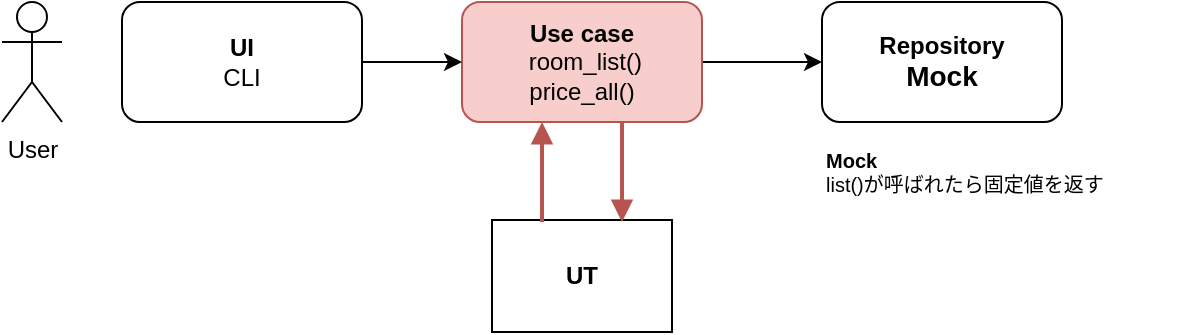 <mxfile>
    <diagram name="test_usecase" id="wWi6eMNq2vjuYMSVd9uw">
        <mxGraphModel dx="1061" dy="1169" grid="1" gridSize="10" guides="1" tooltips="1" connect="1" arrows="1" fold="1" page="1" pageScale="1" pageWidth="827" pageHeight="1169" math="0" shadow="0">
            <root>
                <mxCell id="ATrB6RW2ctR1J46a8i9--0"/>
                <mxCell id="ATrB6RW2ctR1J46a8i9--1" parent="ATrB6RW2ctR1J46a8i9--0"/>
                <mxCell id="ATrB6RW2ctR1J46a8i9--2" value="User" style="shape=umlActor;verticalLabelPosition=bottom;verticalAlign=top;html=1;outlineConnect=0;" vertex="1" parent="ATrB6RW2ctR1J46a8i9--1">
                    <mxGeometry x="10" y="10" width="30" height="60" as="geometry"/>
                </mxCell>
                <mxCell id="ATrB6RW2ctR1J46a8i9--6" style="edgeStyle=none;html=1;entryX=0;entryY=0.5;entryDx=0;entryDy=0;" edge="1" parent="ATrB6RW2ctR1J46a8i9--1" source="ATrB6RW2ctR1J46a8i9--7" target="ATrB6RW2ctR1J46a8i9--10">
                    <mxGeometry relative="1" as="geometry"/>
                </mxCell>
                <mxCell id="ATrB6RW2ctR1J46a8i9--7" value="&lt;b&gt;Use case&lt;/b&gt;&lt;br&gt;&amp;nbsp;room_list()&lt;br&gt;price_all()" style="rounded=1;whiteSpace=wrap;html=1;fillColor=#f8cecc;strokeColor=#b85450;" vertex="1" parent="ATrB6RW2ctR1J46a8i9--1">
                    <mxGeometry x="240" y="10" width="120" height="60" as="geometry"/>
                </mxCell>
                <mxCell id="ATrB6RW2ctR1J46a8i9--10" value="&lt;b&gt;Repository&lt;/b&gt;&lt;br&gt;&lt;font style=&quot;font-size: 14px;&quot;&gt;&lt;b&gt;Mock&lt;/b&gt;&lt;/font&gt;" style="rounded=1;whiteSpace=wrap;html=1;" vertex="1" parent="ATrB6RW2ctR1J46a8i9--1">
                    <mxGeometry x="420" y="10" width="120" height="60" as="geometry"/>
                </mxCell>
                <mxCell id="ATrB6RW2ctR1J46a8i9--11" value="" style="edgeStyle=none;html=1;startArrow=none;startFill=0;endArrow=classic;endFill=1;" edge="1" parent="ATrB6RW2ctR1J46a8i9--1" source="ATrB6RW2ctR1J46a8i9--13" target="ATrB6RW2ctR1J46a8i9--7">
                    <mxGeometry relative="1" as="geometry"/>
                </mxCell>
                <mxCell id="ATrB6RW2ctR1J46a8i9--13" value="&lt;b&gt;UI&lt;br&gt;&lt;/b&gt;CLI" style="rounded=1;whiteSpace=wrap;html=1;" vertex="1" parent="ATrB6RW2ctR1J46a8i9--1">
                    <mxGeometry x="70" y="10" width="120" height="60" as="geometry"/>
                </mxCell>
                <mxCell id="ATrB6RW2ctR1J46a8i9--32" value="&lt;b&gt;UT&lt;/b&gt;" style="rounded=0;whiteSpace=wrap;html=1;fontSize=12;fillColor=none;" vertex="1" parent="ATrB6RW2ctR1J46a8i9--1">
                    <mxGeometry x="255" y="119" width="90" height="56" as="geometry"/>
                </mxCell>
                <mxCell id="ATrB6RW2ctR1J46a8i9--34" value="" style="endArrow=block;html=1;fontSize=12;endFill=1;strokeWidth=2;fillColor=#f8cecc;strokeColor=#b85450;" edge="1" parent="ATrB6RW2ctR1J46a8i9--1">
                    <mxGeometry width="50" height="50" relative="1" as="geometry">
                        <mxPoint x="280" y="120" as="sourcePoint"/>
                        <mxPoint x="280" y="70" as="targetPoint"/>
                    </mxGeometry>
                </mxCell>
                <mxCell id="3wC3QGF9N3DyDC71SmnC-1" value="" style="endArrow=none;html=1;fontSize=12;endFill=0;strokeWidth=2;fillColor=#f8cecc;strokeColor=#b85450;startArrow=block;startFill=1;" edge="1" parent="ATrB6RW2ctR1J46a8i9--1">
                    <mxGeometry width="50" height="50" relative="1" as="geometry">
                        <mxPoint x="320" y="120" as="sourcePoint"/>
                        <mxPoint x="320" y="70" as="targetPoint"/>
                    </mxGeometry>
                </mxCell>
                <mxCell id="yNdUPYeuLznMamXGMDb6-0" value="&lt;b&gt;Mock&lt;br&gt;&lt;/b&gt;list()が呼ばれたら固定値を返す" style="text;html=1;strokeColor=none;fillColor=none;align=left;verticalAlign=middle;whiteSpace=wrap;rounded=0;fontSize=10;" vertex="1" parent="ATrB6RW2ctR1J46a8i9--1">
                    <mxGeometry x="420" y="80" width="180" height="30" as="geometry"/>
                </mxCell>
            </root>
        </mxGraphModel>
    </diagram>
    <diagram name="test" id="PuspWn44-Ab7uIsciziT">
        <mxGraphModel dx="965" dy="1063" grid="1" gridSize="10" guides="1" tooltips="1" connect="1" arrows="1" fold="1" page="1" pageScale="1" pageWidth="827" pageHeight="1169" math="0" shadow="0">
            <root>
                <mxCell id="Yg122bkpTxCoB6np4cLm-0"/>
                <mxCell id="Yg122bkpTxCoB6np4cLm-1" parent="Yg122bkpTxCoB6np4cLm-0"/>
                <mxCell id="Yg122bkpTxCoB6np4cLm-2" value="User" style="shape=umlActor;verticalLabelPosition=bottom;verticalAlign=top;html=1;outlineConnect=0;" vertex="1" parent="Yg122bkpTxCoB6np4cLm-1">
                    <mxGeometry x="10" y="10" width="30" height="60" as="geometry"/>
                </mxCell>
                <mxCell id="Yg122bkpTxCoB6np4cLm-3" style="edgeStyle=none;html=1;entryX=0.5;entryY=1;entryDx=0;entryDy=0;endArrow=block;endFill=0;" edge="1" parent="Yg122bkpTxCoB6np4cLm-1" source="Yg122bkpTxCoB6np4cLm-5" target="Yg122bkpTxCoB6np4cLm-10">
                    <mxGeometry relative="1" as="geometry"/>
                </mxCell>
                <mxCell id="Yg122bkpTxCoB6np4cLm-4" value="" style="edgeStyle=none;html=1;endArrow=none;endFill=0;startArrow=none;startFill=0;entryX=0;entryY=0.5;entryDx=0;entryDy=0;entryPerimeter=0;" edge="1" parent="Yg122bkpTxCoB6np4cLm-1" source="Yg122bkpTxCoB6np4cLm-5" target="Yg122bkpTxCoB6np4cLm-15">
                    <mxGeometry relative="1" as="geometry">
                        <mxPoint x="600" y="140" as="targetPoint"/>
                    </mxGeometry>
                </mxCell>
                <mxCell id="Yg122bkpTxCoB6np4cLm-5" value="&lt;b&gt;&amp;nbsp;Repository&lt;/b&gt;&lt;br&gt;list()&lt;br&gt;add()" style="rounded=1;whiteSpace=wrap;html=1;fillColor=#f8cecc;strokeColor=#b85450;" vertex="1" parent="Yg122bkpTxCoB6np4cLm-1">
                    <mxGeometry x="420" y="110" width="120" height="60" as="geometry"/>
                </mxCell>
                <mxCell id="Yg122bkpTxCoB6np4cLm-6" style="edgeStyle=none;html=1;entryX=0;entryY=0.5;entryDx=0;entryDy=0;" edge="1" parent="Yg122bkpTxCoB6np4cLm-1" source="Yg122bkpTxCoB6np4cLm-7" target="Yg122bkpTxCoB6np4cLm-10">
                    <mxGeometry relative="1" as="geometry"/>
                </mxCell>
                <mxCell id="Yg122bkpTxCoB6np4cLm-7" value="&lt;b&gt;Use case&lt;/b&gt;&lt;br&gt;&amp;nbsp;room_list()&lt;br&gt;price_all()" style="rounded=1;whiteSpace=wrap;html=1;" vertex="1" parent="Yg122bkpTxCoB6np4cLm-1">
                    <mxGeometry x="240" y="10" width="120" height="60" as="geometry"/>
                </mxCell>
                <mxCell id="Yg122bkpTxCoB6np4cLm-10" value="&lt;b&gt;&amp;lt;Interface&amp;gt;&amp;nbsp;&lt;br&gt;Repository&lt;/b&gt;&lt;br&gt;list()&lt;br&gt;add()" style="rounded=1;whiteSpace=wrap;html=1;" vertex="1" parent="Yg122bkpTxCoB6np4cLm-1">
                    <mxGeometry x="420" y="10" width="120" height="60" as="geometry"/>
                </mxCell>
                <mxCell id="Yg122bkpTxCoB6np4cLm-11" value="" style="edgeStyle=none;html=1;startArrow=none;startFill=0;endArrow=classic;endFill=1;" edge="1" parent="Yg122bkpTxCoB6np4cLm-1" source="Yg122bkpTxCoB6np4cLm-13" target="Yg122bkpTxCoB6np4cLm-7">
                    <mxGeometry relative="1" as="geometry"/>
                </mxCell>
                <mxCell id="Yg122bkpTxCoB6np4cLm-12" value="" style="rounded=0;whiteSpace=wrap;html=1;fillColor=none;dashed=1;" vertex="1" parent="Yg122bkpTxCoB6np4cLm-1">
                    <mxGeometry x="400" y="90" width="320" height="100" as="geometry"/>
                </mxCell>
                <mxCell id="Yg122bkpTxCoB6np4cLm-13" value="&lt;b&gt;UI&lt;br&gt;&lt;/b&gt;CLI" style="rounded=1;whiteSpace=wrap;html=1;" vertex="1" parent="Yg122bkpTxCoB6np4cLm-1">
                    <mxGeometry x="70" y="10" width="120" height="60" as="geometry"/>
                </mxCell>
                <mxCell id="Yg122bkpTxCoB6np4cLm-14" value="&lt;font style=&quot;font-size: 10px;&quot;&gt;Storage&lt;/font&gt;" style="text;html=1;strokeColor=none;fillColor=none;align=left;verticalAlign=top;whiteSpace=wrap;rounded=0;dashed=1;spacing=0;" vertex="1" parent="Yg122bkpTxCoB6np4cLm-1">
                    <mxGeometry x="402" y="86" width="130" height="30" as="geometry"/>
                </mxCell>
                <mxCell id="Yg122bkpTxCoB6np4cLm-15" value="Python&lt;br&gt;List" style="shape=note;whiteSpace=wrap;html=1;backgroundOutline=1;darkOpacity=0.05;fontSize=10;fillColor=none;size=14;" vertex="1" parent="Yg122bkpTxCoB6np4cLm-1">
                    <mxGeometry x="610" y="115" width="80" height="50" as="geometry"/>
                </mxCell>
                <mxCell id="9Zfn535-dZ_lmKa3O5yN-4" value="&lt;b&gt;UT&lt;/b&gt;" style="rounded=0;whiteSpace=wrap;html=1;fontSize=12;fillColor=none;" vertex="1" parent="Yg122bkpTxCoB6np4cLm-1">
                    <mxGeometry x="270" y="116" width="90" height="56" as="geometry"/>
                </mxCell>
                <mxCell id="9Zfn535-dZ_lmKa3O5yN-6" value="" style="endArrow=none;html=1;fontSize=12;entryX=0.063;entryY=0.7;entryDx=0;entryDy=0;entryPerimeter=0;endFill=0;startArrow=block;startFill=1;strokeWidth=2;fillColor=#f8cecc;strokeColor=#b85450;" edge="1" parent="Yg122bkpTxCoB6np4cLm-1" target="Yg122bkpTxCoB6np4cLm-12">
                    <mxGeometry width="50" height="50" relative="1" as="geometry">
                        <mxPoint x="360" y="160" as="sourcePoint"/>
                        <mxPoint x="399.92" y="160" as="targetPoint"/>
                    </mxGeometry>
                </mxCell>
                <mxCell id="9Zfn535-dZ_lmKa3O5yN-7" value="" style="endArrow=block;html=1;fontSize=12;entryX=0.063;entryY=0.7;entryDx=0;entryDy=0;entryPerimeter=0;endFill=1;strokeWidth=2;fillColor=#f8cecc;strokeColor=#b85450;" edge="1" parent="Yg122bkpTxCoB6np4cLm-1">
                    <mxGeometry width="50" height="50" relative="1" as="geometry">
                        <mxPoint x="360" y="130" as="sourcePoint"/>
                        <mxPoint x="420.16" y="130" as="targetPoint"/>
                    </mxGeometry>
                </mxCell>
            </root>
        </mxGraphModel>
    </diagram>
    <diagram name="Copy of Page-1" id="FLyr8c3u-lGxUgxWt9Q9">
        <mxGraphModel dx="1061" dy="1169" grid="1" gridSize="10" guides="1" tooltips="1" connect="1" arrows="1" fold="1" page="1" pageScale="1" pageWidth="827" pageHeight="1169" math="0" shadow="0">
            <root>
                <mxCell id="ORdTm1MxyjHuny5dtfXB-0"/>
                <mxCell id="ORdTm1MxyjHuny5dtfXB-1" parent="ORdTm1MxyjHuny5dtfXB-0"/>
                <mxCell id="ORdTm1MxyjHuny5dtfXB-2" value="User" style="shape=umlActor;verticalLabelPosition=bottom;verticalAlign=top;html=1;outlineConnect=0;" vertex="1" parent="ORdTm1MxyjHuny5dtfXB-1">
                    <mxGeometry x="10" y="10" width="30" height="60" as="geometry"/>
                </mxCell>
                <mxCell id="ORdTm1MxyjHuny5dtfXB-3" style="edgeStyle=none;html=1;endArrow=block;endFill=0;" edge="1" parent="ORdTm1MxyjHuny5dtfXB-1" source="ORdTm1MxyjHuny5dtfXB-5">
                    <mxGeometry relative="1" as="geometry">
                        <mxPoint x="480" y="70" as="targetPoint"/>
                    </mxGeometry>
                </mxCell>
                <mxCell id="ORdTm1MxyjHuny5dtfXB-4" value="" style="edgeStyle=none;html=1;endArrow=none;endFill=0;startArrow=none;startFill=0;entryX=0;entryY=0.5;entryDx=0;entryDy=0;entryPerimeter=0;" edge="1" parent="ORdTm1MxyjHuny5dtfXB-1" source="ORdTm1MxyjHuny5dtfXB-5" target="ORdTm1MxyjHuny5dtfXB-15">
                    <mxGeometry relative="1" as="geometry">
                        <mxPoint x="680" y="142" as="targetPoint"/>
                    </mxGeometry>
                </mxCell>
                <mxCell id="ORdTm1MxyjHuny5dtfXB-5" value="&lt;b&gt;&amp;nbsp;Repository&lt;/b&gt;&lt;br&gt;list()&lt;br&gt;add()" style="rounded=1;whiteSpace=wrap;html=1;" vertex="1" parent="ORdTm1MxyjHuny5dtfXB-1">
                    <mxGeometry x="500" y="112" width="120" height="60" as="geometry"/>
                </mxCell>
                <mxCell id="ORdTm1MxyjHuny5dtfXB-6" style="edgeStyle=none;html=1;entryX=0;entryY=0.5;entryDx=0;entryDy=0;" edge="1" parent="ORdTm1MxyjHuny5dtfXB-1" source="ORdTm1MxyjHuny5dtfXB-7" target="ORdTm1MxyjHuny5dtfXB-10">
                    <mxGeometry relative="1" as="geometry"/>
                </mxCell>
                <mxCell id="ORdTm1MxyjHuny5dtfXB-7" value="&lt;b&gt;Use case&lt;/b&gt;&lt;br&gt;&amp;nbsp;room_list()&lt;br&gt;price_all()" style="rounded=1;whiteSpace=wrap;html=1;" vertex="1" parent="ORdTm1MxyjHuny5dtfXB-1">
                    <mxGeometry x="240" y="10" width="120" height="60" as="geometry"/>
                </mxCell>
                <mxCell id="ORdTm1MxyjHuny5dtfXB-10" value="&lt;b&gt;&amp;lt;Interface&amp;gt;&amp;nbsp;&lt;br&gt;Repository&lt;/b&gt;&lt;br&gt;list()&lt;br&gt;add()" style="rounded=1;whiteSpace=wrap;html=1;" vertex="1" parent="ORdTm1MxyjHuny5dtfXB-1">
                    <mxGeometry x="420" y="10" width="120" height="60" as="geometry"/>
                </mxCell>
                <mxCell id="ORdTm1MxyjHuny5dtfXB-11" value="" style="edgeStyle=none;html=1;startArrow=none;startFill=0;endArrow=classic;endFill=1;" edge="1" parent="ORdTm1MxyjHuny5dtfXB-1" source="ORdTm1MxyjHuny5dtfXB-13" target="ORdTm1MxyjHuny5dtfXB-7">
                    <mxGeometry relative="1" as="geometry"/>
                </mxCell>
                <mxCell id="ORdTm1MxyjHuny5dtfXB-12" value="" style="rounded=0;whiteSpace=wrap;html=1;fillColor=none;dashed=1;" vertex="1" parent="ORdTm1MxyjHuny5dtfXB-1">
                    <mxGeometry x="480" y="92" width="320" height="100" as="geometry"/>
                </mxCell>
                <mxCell id="ORdTm1MxyjHuny5dtfXB-13" value="&lt;b&gt;UI&lt;br&gt;&lt;/b&gt;CLI" style="rounded=1;whiteSpace=wrap;html=1;" vertex="1" parent="ORdTm1MxyjHuny5dtfXB-1">
                    <mxGeometry x="70" y="10" width="120" height="60" as="geometry"/>
                </mxCell>
                <mxCell id="ORdTm1MxyjHuny5dtfXB-15" value="Python&lt;br&gt;List" style="shape=note;whiteSpace=wrap;html=1;backgroundOutline=1;darkOpacity=0.05;fontSize=10;fillColor=none;size=14;" vertex="1" parent="ORdTm1MxyjHuny5dtfXB-1">
                    <mxGeometry x="690" y="117" width="80" height="50" as="geometry"/>
                </mxCell>
                <mxCell id="ORdTm1MxyjHuny5dtfXB-32" value="&lt;b&gt;できること&lt;br&gt;&lt;/b&gt;・部屋のリストを取得する&lt;br&gt;・家賃の合計を取得する" style="text;html=1;strokeColor=none;fillColor=none;align=left;verticalAlign=middle;whiteSpace=wrap;rounded=0;fontSize=10;" vertex="1" parent="ORdTm1MxyjHuny5dtfXB-1">
                    <mxGeometry x="240" y="80" width="130" height="30" as="geometry"/>
                </mxCell>
                <mxCell id="XfV-kZfMZ803vIxkp_8o-0" value="&lt;b&gt;UI&lt;br&gt;&lt;/b&gt;Rest API" style="rounded=1;whiteSpace=wrap;html=1;fillColor=#f5f5f5;fontColor=#333333;strokeColor=#666666;" vertex="1" parent="ORdTm1MxyjHuny5dtfXB-1">
                    <mxGeometry x="70" y="110" width="120" height="60" as="geometry"/>
                </mxCell>
                <mxCell id="XfV-kZfMZ803vIxkp_8o-2" value="" style="edgeStyle=none;html=1;startArrow=none;startFill=0;endArrow=classic;endFill=1;exitX=1;exitY=0.5;exitDx=0;exitDy=0;entryX=0;entryY=0.5;entryDx=0;entryDy=0;" edge="1" parent="ORdTm1MxyjHuny5dtfXB-1" source="XfV-kZfMZ803vIxkp_8o-0" target="ORdTm1MxyjHuny5dtfXB-7">
                    <mxGeometry relative="1" as="geometry">
                        <mxPoint x="200" y="50" as="sourcePoint"/>
                        <mxPoint x="250" y="50" as="targetPoint"/>
                    </mxGeometry>
                </mxCell>
                <mxCell id="XfV-kZfMZ803vIxkp_8o-3" value="" style="edgeStyle=none;html=1;endArrow=none;endFill=0;startArrow=none;startFill=0;entryX=0;entryY=0.5;entryDx=0;entryDy=0;entryPerimeter=0;" edge="1" parent="ORdTm1MxyjHuny5dtfXB-1" source="XfV-kZfMZ803vIxkp_8o-4">
                    <mxGeometry relative="1" as="geometry">
                        <mxPoint x="610" y="264" as="targetPoint"/>
                    </mxGeometry>
                </mxCell>
                <mxCell id="XfV-kZfMZ803vIxkp_8o-4" value="&lt;b&gt;SqliteRepo&lt;br&gt;&lt;/b&gt;list()&lt;br&gt;add()" style="rounded=1;whiteSpace=wrap;html=1;fillColor=#f5f5f5;fontColor=#333333;strokeColor=#666666;" vertex="1" parent="ORdTm1MxyjHuny5dtfXB-1">
                    <mxGeometry x="420" y="234" width="120" height="60" as="geometry"/>
                </mxCell>
                <mxCell id="XfV-kZfMZ803vIxkp_8o-5" value="" style="rounded=0;whiteSpace=wrap;html=1;fillColor=none;dashed=1;" vertex="1" parent="ORdTm1MxyjHuny5dtfXB-1">
                    <mxGeometry x="400" y="214" width="320" height="100" as="geometry"/>
                </mxCell>
                <mxCell id="XfV-kZfMZ803vIxkp_8o-8" style="edgeStyle=none;html=1;endArrow=block;endFill=0;exitX=0.292;exitY=0.667;exitDx=0;exitDy=0;exitPerimeter=0;entryX=0.167;entryY=1.05;entryDx=0;entryDy=0;entryPerimeter=0;" edge="1" parent="ORdTm1MxyjHuny5dtfXB-1" target="ORdTm1MxyjHuny5dtfXB-10">
                    <mxGeometry relative="1" as="geometry">
                        <mxPoint x="439.96" y="230.01" as="sourcePoint"/>
                        <mxPoint x="440" y="80" as="targetPoint"/>
                    </mxGeometry>
                </mxCell>
                <mxCell id="XfV-kZfMZ803vIxkp_8o-9" value="&lt;font style=&quot;font-size: 12px;&quot;&gt;SQLite&lt;/font&gt;" style="shape=cylinder3;whiteSpace=wrap;html=1;boundedLbl=1;backgroundOutline=1;size=10;fontSize=14;fillColor=none;" vertex="1" parent="ORdTm1MxyjHuny5dtfXB-1">
                    <mxGeometry x="610" y="235" width="100" height="59" as="geometry"/>
                </mxCell>
            </root>
        </mxGraphModel>
    </diagram>
    <diagram id="hDIZEuD0mCkEOh4fCpwY" name="DI">
        <mxGraphModel dx="923" dy="1017" grid="1" gridSize="10" guides="1" tooltips="1" connect="1" arrows="1" fold="1" page="1" pageScale="1" pageWidth="827" pageHeight="1169" math="0" shadow="0">
            <root>
                <mxCell id="0"/>
                <mxCell id="1" parent="0"/>
                <mxCell id="Fgt_NY6O-smD3HXaezVG-1" value="User" style="shape=umlActor;verticalLabelPosition=bottom;verticalAlign=top;html=1;outlineConnect=0;" vertex="1" parent="1">
                    <mxGeometry x="10" y="10" width="30" height="60" as="geometry"/>
                </mxCell>
                <mxCell id="Fgt_NY6O-smD3HXaezVG-2" style="edgeStyle=none;html=1;entryX=0.5;entryY=1;entryDx=0;entryDy=0;endArrow=block;endFill=0;fillColor=#f8cecc;strokeColor=#b85450;" edge="1" parent="1" source="Fgt_NY6O-smD3HXaezVG-4" target="Fgt_NY6O-smD3HXaezVG-9">
                    <mxGeometry relative="1" as="geometry"/>
                </mxCell>
                <mxCell id="Fgt_NY6O-smD3HXaezVG-3" value="" style="edgeStyle=none;html=1;endArrow=none;endFill=0;startArrow=none;startFill=0;entryX=0;entryY=0.5;entryDx=0;entryDy=0;entryPerimeter=0;" edge="1" parent="1" source="Fgt_NY6O-smD3HXaezVG-4" target="Fgt_NY6O-smD3HXaezVG-14">
                    <mxGeometry relative="1" as="geometry">
                        <mxPoint x="600" y="140" as="targetPoint"/>
                    </mxGeometry>
                </mxCell>
                <mxCell id="Fgt_NY6O-smD3HXaezVG-4" value="&lt;b&gt;&amp;nbsp;Repository&lt;/b&gt;&lt;br&gt;list()&lt;br&gt;add()" style="rounded=1;whiteSpace=wrap;html=1;" vertex="1" parent="1">
                    <mxGeometry x="420" y="110" width="120" height="60" as="geometry"/>
                </mxCell>
                <mxCell id="Fgt_NY6O-smD3HXaezVG-5" style="edgeStyle=none;html=1;entryX=0;entryY=0.5;entryDx=0;entryDy=0;fillColor=#f8cecc;strokeColor=#b85450;" edge="1" parent="1" source="Fgt_NY6O-smD3HXaezVG-6" target="Fgt_NY6O-smD3HXaezVG-9">
                    <mxGeometry relative="1" as="geometry"/>
                </mxCell>
                <mxCell id="Fgt_NY6O-smD3HXaezVG-6" value="&lt;b&gt;Use case&lt;/b&gt;&lt;br&gt;&amp;nbsp;room_list()&lt;br&gt;price_all()" style="rounded=1;whiteSpace=wrap;html=1;" vertex="1" parent="1">
                    <mxGeometry x="240" y="10" width="120" height="60" as="geometry"/>
                </mxCell>
                <mxCell id="Fgt_NY6O-smD3HXaezVG-9" value="&lt;b&gt;&amp;lt;Interface&amp;gt;&amp;nbsp;&lt;br&gt;Repository&lt;/b&gt;&lt;br&gt;list()&lt;br&gt;add()" style="rounded=1;whiteSpace=wrap;html=1;fillColor=#f8cecc;strokeColor=#b85450;" vertex="1" parent="1">
                    <mxGeometry x="420" y="10" width="120" height="60" as="geometry"/>
                </mxCell>
                <mxCell id="Fgt_NY6O-smD3HXaezVG-10" value="" style="edgeStyle=none;html=1;startArrow=none;startFill=0;endArrow=classic;endFill=1;" edge="1" parent="1" source="Fgt_NY6O-smD3HXaezVG-12" target="Fgt_NY6O-smD3HXaezVG-6">
                    <mxGeometry relative="1" as="geometry"/>
                </mxCell>
                <mxCell id="Fgt_NY6O-smD3HXaezVG-11" value="" style="rounded=0;whiteSpace=wrap;html=1;fillColor=none;dashed=1;" vertex="1" parent="1">
                    <mxGeometry x="400" y="90" width="320" height="100" as="geometry"/>
                </mxCell>
                <mxCell id="Fgt_NY6O-smD3HXaezVG-12" value="&lt;b&gt;UI&lt;br&gt;&lt;/b&gt;CLI" style="rounded=1;whiteSpace=wrap;html=1;" vertex="1" parent="1">
                    <mxGeometry x="70" y="10" width="120" height="60" as="geometry"/>
                </mxCell>
                <mxCell id="Fgt_NY6O-smD3HXaezVG-13" value="&lt;font style=&quot;font-size: 10px;&quot;&gt;Storage&lt;/font&gt;" style="text;html=1;strokeColor=none;fillColor=none;align=left;verticalAlign=top;whiteSpace=wrap;rounded=0;dashed=1;spacing=0;" vertex="1" parent="1">
                    <mxGeometry x="402" y="86" width="130" height="30" as="geometry"/>
                </mxCell>
                <mxCell id="Fgt_NY6O-smD3HXaezVG-14" value="Python&lt;br&gt;List" style="shape=note;whiteSpace=wrap;html=1;backgroundOutline=1;darkOpacity=0.05;fontSize=10;fillColor=none;size=14;" vertex="1" parent="1">
                    <mxGeometry x="610" y="115" width="80" height="50" as="geometry"/>
                </mxCell>
            </root>
        </mxGraphModel>
    </diagram>
    <diagram id="-iLemXBKHY98HL1bpzkQ" name="Page-1">
        <mxGraphModel dx="1010" dy="1113" grid="1" gridSize="10" guides="1" tooltips="1" connect="1" arrows="1" fold="1" page="1" pageScale="1" pageWidth="827" pageHeight="1169" math="0" shadow="0">
            <root>
                <mxCell id="0"/>
                <mxCell id="1" parent="0"/>
                <mxCell id="2" value="User" style="shape=umlActor;verticalLabelPosition=bottom;verticalAlign=top;html=1;outlineConnect=0;" vertex="1" parent="1">
                    <mxGeometry x="10" y="10" width="30" height="60" as="geometry"/>
                </mxCell>
                <mxCell id="11" style="edgeStyle=none;html=1;entryX=0.5;entryY=1;entryDx=0;entryDy=0;endArrow=block;endFill=0;" edge="1" parent="1" source="4" target="9">
                    <mxGeometry relative="1" as="geometry"/>
                </mxCell>
                <mxCell id="12" value="" style="edgeStyle=none;html=1;endArrow=none;endFill=0;startArrow=none;startFill=0;entryX=0;entryY=0.5;entryDx=0;entryDy=0;entryPerimeter=0;" edge="1" parent="1" source="4" target="20">
                    <mxGeometry relative="1" as="geometry">
                        <mxPoint x="600" y="140" as="targetPoint"/>
                    </mxGeometry>
                </mxCell>
                <mxCell id="4" value="&lt;b&gt;&amp;nbsp;Repository&lt;/b&gt;&lt;br&gt;list()&lt;br&gt;add()" style="rounded=1;whiteSpace=wrap;html=1;" vertex="1" parent="1">
                    <mxGeometry x="420" y="110" width="120" height="60" as="geometry"/>
                </mxCell>
                <mxCell id="10" style="edgeStyle=none;html=1;entryX=0;entryY=0.5;entryDx=0;entryDy=0;" edge="1" parent="1" source="5" target="9">
                    <mxGeometry relative="1" as="geometry"/>
                </mxCell>
                <mxCell id="5" value="&lt;b&gt;Use case&lt;/b&gt;&lt;br&gt;&amp;nbsp;room_list()&lt;br&gt;price_all()" style="rounded=1;whiteSpace=wrap;html=1;" vertex="1" parent="1">
                    <mxGeometry x="240" y="10" width="120" height="60" as="geometry"/>
                </mxCell>
                <mxCell id="16" value="" style="edgeStyle=none;html=1;startArrow=none;startFill=0;endArrow=classic;endFill=1;" edge="1" parent="1" source="6" target="4">
                    <mxGeometry relative="1" as="geometry"/>
                </mxCell>
                <mxCell id="6" value="&lt;b&gt;Domain&lt;/b&gt;&lt;br&gt;Room" style="rounded=1;whiteSpace=wrap;html=1;" vertex="1" parent="1">
                    <mxGeometry x="420" y="210" width="120" height="60" as="geometry"/>
                </mxCell>
                <mxCell id="9" value="&lt;b&gt;&amp;lt;Interface&amp;gt;&amp;nbsp;&lt;br&gt;Repository&lt;/b&gt;&lt;br&gt;list()&lt;br&gt;add()" style="rounded=1;whiteSpace=wrap;html=1;" vertex="1" parent="1">
                    <mxGeometry x="420" y="10" width="120" height="60" as="geometry"/>
                </mxCell>
                <mxCell id="14" value="" style="edgeStyle=none;html=1;startArrow=none;startFill=0;endArrow=classic;endFill=1;" edge="1" parent="1" source="13" target="5">
                    <mxGeometry relative="1" as="geometry"/>
                </mxCell>
                <mxCell id="18" value="" style="rounded=0;whiteSpace=wrap;html=1;fillColor=none;dashed=1;" vertex="1" parent="1">
                    <mxGeometry x="400" y="90" width="320" height="100" as="geometry"/>
                </mxCell>
                <mxCell id="13" value="&lt;b&gt;UI&lt;br&gt;&lt;/b&gt;CLI" style="rounded=1;whiteSpace=wrap;html=1;" vertex="1" parent="1">
                    <mxGeometry x="70" y="10" width="120" height="60" as="geometry"/>
                </mxCell>
                <mxCell id="19" value="&lt;font style=&quot;font-size: 10px;&quot;&gt;Storage&lt;/font&gt;" style="text;html=1;strokeColor=none;fillColor=none;align=left;verticalAlign=top;whiteSpace=wrap;rounded=0;dashed=1;spacing=0;" vertex="1" parent="1">
                    <mxGeometry x="402" y="86" width="130" height="30" as="geometry"/>
                </mxCell>
                <mxCell id="20" value="Python&lt;br&gt;List" style="shape=note;whiteSpace=wrap;html=1;backgroundOutline=1;darkOpacity=0.05;fontSize=10;fillColor=none;size=14;" vertex="1" parent="1">
                    <mxGeometry x="610" y="115" width="80" height="50" as="geometry"/>
                </mxCell>
                <mxCell id="34" value="" style="childLayout=tableLayout;recursiveResize=0;shadow=0;fillColor=none;fontSize=10;" vertex="1" parent="1">
                    <mxGeometry x="550" y="210" width="170" height="60" as="geometry"/>
                </mxCell>
                <mxCell id="35" value="" style="shape=tableRow;horizontal=0;startSize=0;swimlaneHead=0;swimlaneBody=0;top=0;left=0;bottom=0;right=0;dropTarget=0;collapsible=0;recursiveResize=0;expand=0;fontStyle=0;fillColor=#f5f5f5;strokeColor=#666666;fontSize=10;fontColor=#333333;" vertex="1" parent="34">
                    <mxGeometry width="170" height="20" as="geometry"/>
                </mxCell>
                <mxCell id="36" value="code" style="connectable=0;recursiveResize=0;strokeColor=inherit;fillColor=none;align=center;whiteSpace=wrap;html=1;fontSize=10;" vertex="1" parent="35">
                    <mxGeometry width="38" height="20" as="geometry">
                        <mxRectangle width="38" height="20" as="alternateBounds"/>
                    </mxGeometry>
                </mxCell>
                <mxCell id="37" value="size" style="connectable=0;recursiveResize=0;strokeColor=inherit;fillColor=none;align=center;whiteSpace=wrap;html=1;fontSize=10;" vertex="1" parent="35">
                    <mxGeometry x="38" width="38" height="20" as="geometry">
                        <mxRectangle width="38" height="20" as="alternateBounds"/>
                    </mxGeometry>
                </mxCell>
                <mxCell id="38" value="price" style="connectable=0;recursiveResize=0;strokeColor=inherit;fillColor=none;align=center;whiteSpace=wrap;html=1;fontSize=10;" vertex="1" parent="35">
                    <mxGeometry x="76" width="37" height="20" as="geometry">
                        <mxRectangle width="37" height="20" as="alternateBounds"/>
                    </mxGeometry>
                </mxCell>
                <mxCell id="47" value="lon,lat" style="connectable=0;recursiveResize=0;strokeColor=inherit;fillColor=none;align=center;whiteSpace=wrap;html=1;fontSize=10;" vertex="1" parent="35">
                    <mxGeometry x="113" width="57" height="20" as="geometry">
                        <mxRectangle width="57" height="20" as="alternateBounds"/>
                    </mxGeometry>
                </mxCell>
                <mxCell id="39" style="shape=tableRow;horizontal=0;startSize=0;swimlaneHead=0;swimlaneBody=0;top=0;left=0;bottom=0;right=0;dropTarget=0;collapsible=0;recursiveResize=0;expand=0;fontStyle=0;fillColor=none;strokeColor=inherit;fontSize=10;" vertex="1" parent="34">
                    <mxGeometry y="20" width="170" height="20" as="geometry"/>
                </mxCell>
                <mxCell id="40" value="aaa" style="connectable=0;recursiveResize=0;strokeColor=inherit;fillColor=none;align=center;whiteSpace=wrap;html=1;fontSize=10;" vertex="1" parent="39">
                    <mxGeometry width="38" height="20" as="geometry">
                        <mxRectangle width="38" height="20" as="alternateBounds"/>
                    </mxGeometry>
                </mxCell>
                <mxCell id="41" value="50" style="connectable=0;recursiveResize=0;strokeColor=inherit;fillColor=none;align=center;whiteSpace=wrap;html=1;fontSize=10;" vertex="1" parent="39">
                    <mxGeometry x="38" width="38" height="20" as="geometry">
                        <mxRectangle width="38" height="20" as="alternateBounds"/>
                    </mxGeometry>
                </mxCell>
                <mxCell id="42" value="990" style="connectable=0;recursiveResize=0;strokeColor=inherit;fillColor=none;align=center;whiteSpace=wrap;html=1;fontSize=10;" vertex="1" parent="39">
                    <mxGeometry x="76" width="37" height="20" as="geometry">
                        <mxRectangle width="37" height="20" as="alternateBounds"/>
                    </mxGeometry>
                </mxCell>
                <mxCell id="48" value="135,35" style="connectable=0;recursiveResize=0;strokeColor=inherit;fillColor=none;align=center;whiteSpace=wrap;html=1;fontSize=10;" vertex="1" parent="39">
                    <mxGeometry x="113" width="57" height="20" as="geometry">
                        <mxRectangle width="57" height="20" as="alternateBounds"/>
                    </mxGeometry>
                </mxCell>
                <mxCell id="43" style="shape=tableRow;horizontal=0;startSize=0;swimlaneHead=0;swimlaneBody=0;top=0;left=0;bottom=0;right=0;dropTarget=0;collapsible=0;recursiveResize=0;expand=0;fontStyle=0;fillColor=none;strokeColor=inherit;fontSize=10;" vertex="1" parent="34">
                    <mxGeometry y="40" width="170" height="20" as="geometry"/>
                </mxCell>
                <mxCell id="44" value="bbb" style="connectable=0;recursiveResize=0;strokeColor=inherit;fillColor=none;align=center;whiteSpace=wrap;html=1;fontSize=10;" vertex="1" parent="43">
                    <mxGeometry width="38" height="20" as="geometry">
                        <mxRectangle width="38" height="20" as="alternateBounds"/>
                    </mxGeometry>
                </mxCell>
                <mxCell id="45" value="100" style="connectable=0;recursiveResize=0;strokeColor=inherit;fillColor=none;align=center;whiteSpace=wrap;html=1;fontSize=10;" vertex="1" parent="43">
                    <mxGeometry x="38" width="38" height="20" as="geometry">
                        <mxRectangle width="38" height="20" as="alternateBounds"/>
                    </mxGeometry>
                </mxCell>
                <mxCell id="46" value="880" style="connectable=0;recursiveResize=0;strokeColor=inherit;fillColor=none;align=center;whiteSpace=wrap;html=1;fontSize=10;" vertex="1" parent="43">
                    <mxGeometry x="76" width="37" height="20" as="geometry">
                        <mxRectangle width="37" height="20" as="alternateBounds"/>
                    </mxGeometry>
                </mxCell>
                <mxCell id="49" value="134,34" style="connectable=0;recursiveResize=0;strokeColor=inherit;fillColor=none;align=center;whiteSpace=wrap;html=1;fontSize=10;" vertex="1" parent="43">
                    <mxGeometry x="113" width="57" height="20" as="geometry">
                        <mxRectangle width="57" height="20" as="alternateBounds"/>
                    </mxGeometry>
                </mxCell>
                <mxCell id="51" value="&lt;b&gt;できること&lt;br&gt;&lt;/b&gt;・部屋のリストを取得する&lt;br&gt;・家賃の合計を取得する" style="text;html=1;strokeColor=none;fillColor=none;align=left;verticalAlign=middle;whiteSpace=wrap;rounded=0;fontSize=10;" vertex="1" parent="1">
                    <mxGeometry x="240" y="80" width="130" height="30" as="geometry"/>
                </mxCell>
            </root>
        </mxGraphModel>
    </diagram>
</mxfile>